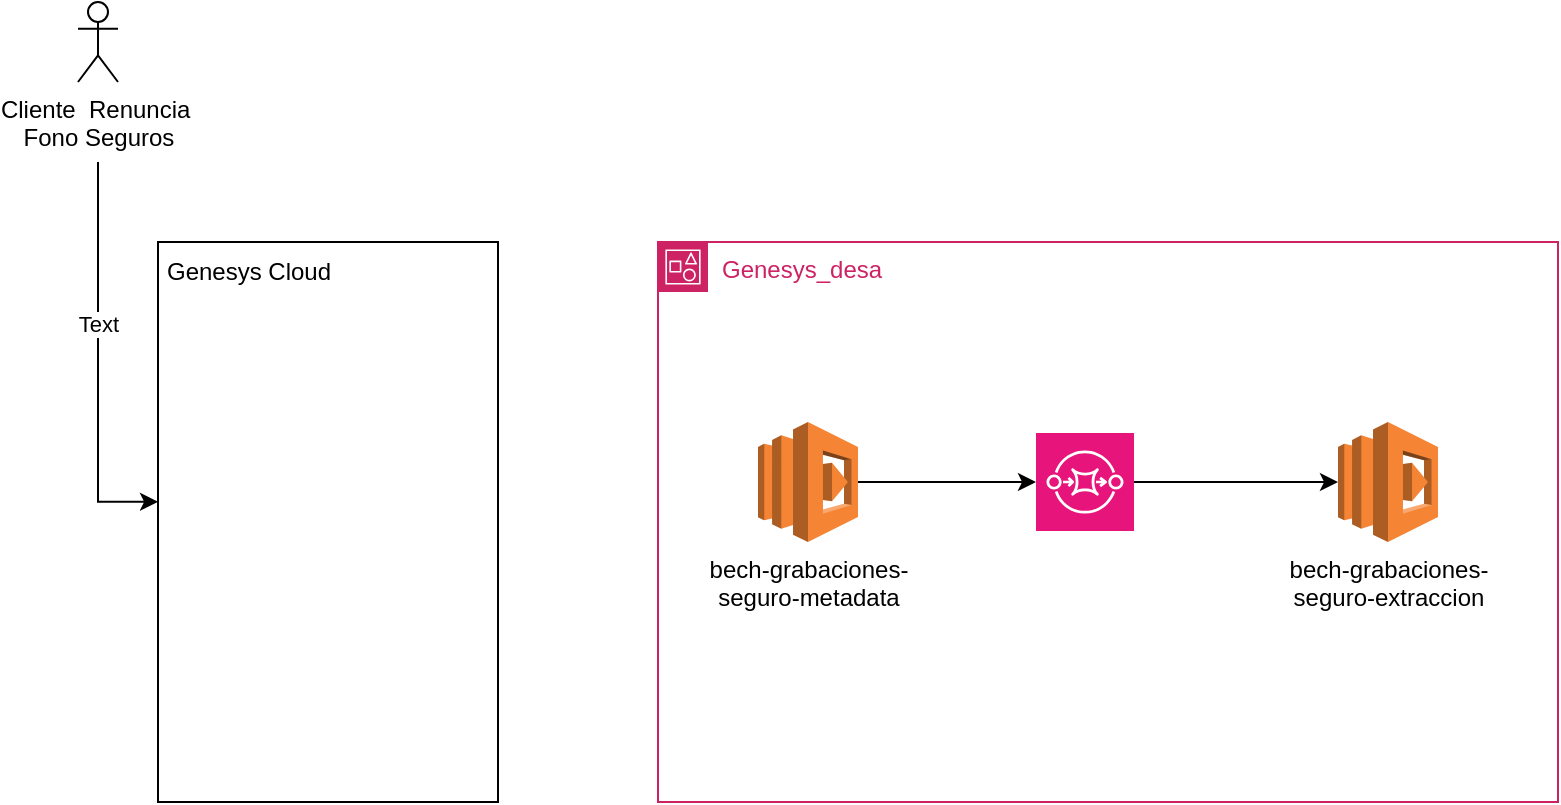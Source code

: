 <mxfile version="26.2.9">
  <diagram name="Página-1" id="Yi7heLzYwpXbjkQ1wHwT">
    <mxGraphModel dx="1190" dy="619" grid="1" gridSize="10" guides="1" tooltips="1" connect="1" arrows="1" fold="1" page="1" pageScale="1" pageWidth="827" pageHeight="1169" math="0" shadow="0">
      <root>
        <mxCell id="0" />
        <mxCell id="1" parent="0" />
        <mxCell id="6tvHOsW2uaMwBrdxUCy3-2" value="bech-grabaciones-&lt;div&gt;seguro-metadata&lt;/div&gt;" style="outlineConnect=0;dashed=0;verticalLabelPosition=bottom;verticalAlign=top;align=center;html=1;shape=mxgraph.aws3.lambda;fillColor=#F58534;gradientColor=none;" vertex="1" parent="1">
          <mxGeometry x="380" y="260" width="50" height="60" as="geometry" />
        </mxCell>
        <mxCell id="6tvHOsW2uaMwBrdxUCy3-3" value="bech-grabaciones-&lt;div&gt;seguro-extraccion&lt;/div&gt;" style="outlineConnect=0;dashed=0;verticalLabelPosition=bottom;verticalAlign=top;align=center;html=1;shape=mxgraph.aws3.lambda;fillColor=#F58534;gradientColor=none;" vertex="1" parent="1">
          <mxGeometry x="670" y="260" width="50" height="60" as="geometry" />
        </mxCell>
        <mxCell id="6tvHOsW2uaMwBrdxUCy3-6" style="edgeStyle=orthogonalEdgeStyle;rounded=0;orthogonalLoop=1;jettySize=auto;html=1;" edge="1" parent="1" source="6tvHOsW2uaMwBrdxUCy3-4" target="6tvHOsW2uaMwBrdxUCy3-3">
          <mxGeometry relative="1" as="geometry" />
        </mxCell>
        <mxCell id="6tvHOsW2uaMwBrdxUCy3-4" value="" style="sketch=0;points=[[0,0,0],[0.25,0,0],[0.5,0,0],[0.75,0,0],[1,0,0],[0,1,0],[0.25,1,0],[0.5,1,0],[0.75,1,0],[1,1,0],[0,0.25,0],[0,0.5,0],[0,0.75,0],[1,0.25,0],[1,0.5,0],[1,0.75,0]];outlineConnect=0;fontColor=#232F3E;fillColor=#E7157B;strokeColor=#ffffff;dashed=0;verticalLabelPosition=bottom;verticalAlign=top;align=center;html=1;fontSize=12;fontStyle=0;aspect=fixed;shape=mxgraph.aws4.resourceIcon;resIcon=mxgraph.aws4.sqs;" vertex="1" parent="1">
          <mxGeometry x="519" y="265.5" width="49" height="49" as="geometry" />
        </mxCell>
        <mxCell id="6tvHOsW2uaMwBrdxUCy3-5" style="edgeStyle=orthogonalEdgeStyle;rounded=0;orthogonalLoop=1;jettySize=auto;html=1;entryX=0;entryY=0.5;entryDx=0;entryDy=0;entryPerimeter=0;" edge="1" parent="1" source="6tvHOsW2uaMwBrdxUCy3-2" target="6tvHOsW2uaMwBrdxUCy3-4">
          <mxGeometry relative="1" as="geometry" />
        </mxCell>
        <mxCell id="6tvHOsW2uaMwBrdxUCy3-7" value="Genesys_desa" style="points=[[0,0],[0.25,0],[0.5,0],[0.75,0],[1,0],[1,0.25],[1,0.5],[1,0.75],[1,1],[0.75,1],[0.5,1],[0.25,1],[0,1],[0,0.75],[0,0.5],[0,0.25]];outlineConnect=0;gradientColor=none;html=1;whiteSpace=wrap;fontSize=12;fontStyle=0;container=1;pointerEvents=0;collapsible=0;recursiveResize=0;shape=mxgraph.aws4.group;grIcon=mxgraph.aws4.group_account;strokeColor=#CD2264;fillColor=none;verticalAlign=top;align=left;spacingLeft=30;fontColor=#CD2264;dashed=0;" vertex="1" parent="1">
          <mxGeometry x="330" y="170" width="450" height="280" as="geometry" />
        </mxCell>
        <mxCell id="6tvHOsW2uaMwBrdxUCy3-12" value="" style="group" vertex="1" connectable="0" parent="1">
          <mxGeometry x="70" y="170" width="180" height="280" as="geometry" />
        </mxCell>
        <mxCell id="6tvHOsW2uaMwBrdxUCy3-10" value="" style="rounded=0;whiteSpace=wrap;html=1;fillColor=none;" vertex="1" parent="6tvHOsW2uaMwBrdxUCy3-12">
          <mxGeometry x="10" width="170" height="280" as="geometry" />
        </mxCell>
        <mxCell id="6tvHOsW2uaMwBrdxUCy3-11" value="Genesys Cloud" style="text;html=1;align=center;verticalAlign=middle;resizable=0;points=[];autosize=1;strokeColor=none;fillColor=none;" vertex="1" parent="6tvHOsW2uaMwBrdxUCy3-12">
          <mxGeometry width="110" height="30" as="geometry" />
        </mxCell>
        <mxCell id="6tvHOsW2uaMwBrdxUCy3-13" value="Cliente&amp;nbsp; Renuncia&amp;nbsp;&lt;div&gt;Fono&amp;nbsp;&lt;span style=&quot;background-color: transparent; color: light-dark(rgb(0, 0, 0), rgb(255, 255, 255));&quot;&gt;Seguros&lt;/span&gt;&lt;/div&gt;" style="shape=umlActor;verticalLabelPosition=bottom;verticalAlign=top;html=1;outlineConnect=0;" vertex="1" parent="1">
          <mxGeometry x="40" y="50" width="20" height="40" as="geometry" />
        </mxCell>
        <mxCell id="6tvHOsW2uaMwBrdxUCy3-14" style="edgeStyle=orthogonalEdgeStyle;rounded=0;orthogonalLoop=1;jettySize=auto;html=1;entryX=0;entryY=0.464;entryDx=0;entryDy=0;entryPerimeter=0;" edge="1" parent="1" target="6tvHOsW2uaMwBrdxUCy3-10">
          <mxGeometry relative="1" as="geometry">
            <mxPoint x="50" y="130" as="sourcePoint" />
            <Array as="points">
              <mxPoint x="50" y="300" />
            </Array>
          </mxGeometry>
        </mxCell>
        <mxCell id="6tvHOsW2uaMwBrdxUCy3-15" value="Text" style="edgeLabel;html=1;align=center;verticalAlign=middle;resizable=0;points=[];" vertex="1" connectable="0" parent="6tvHOsW2uaMwBrdxUCy3-14">
          <mxGeometry x="-0.757" y="-2" relative="1" as="geometry">
            <mxPoint x="2" y="56" as="offset" />
          </mxGeometry>
        </mxCell>
      </root>
    </mxGraphModel>
  </diagram>
</mxfile>
